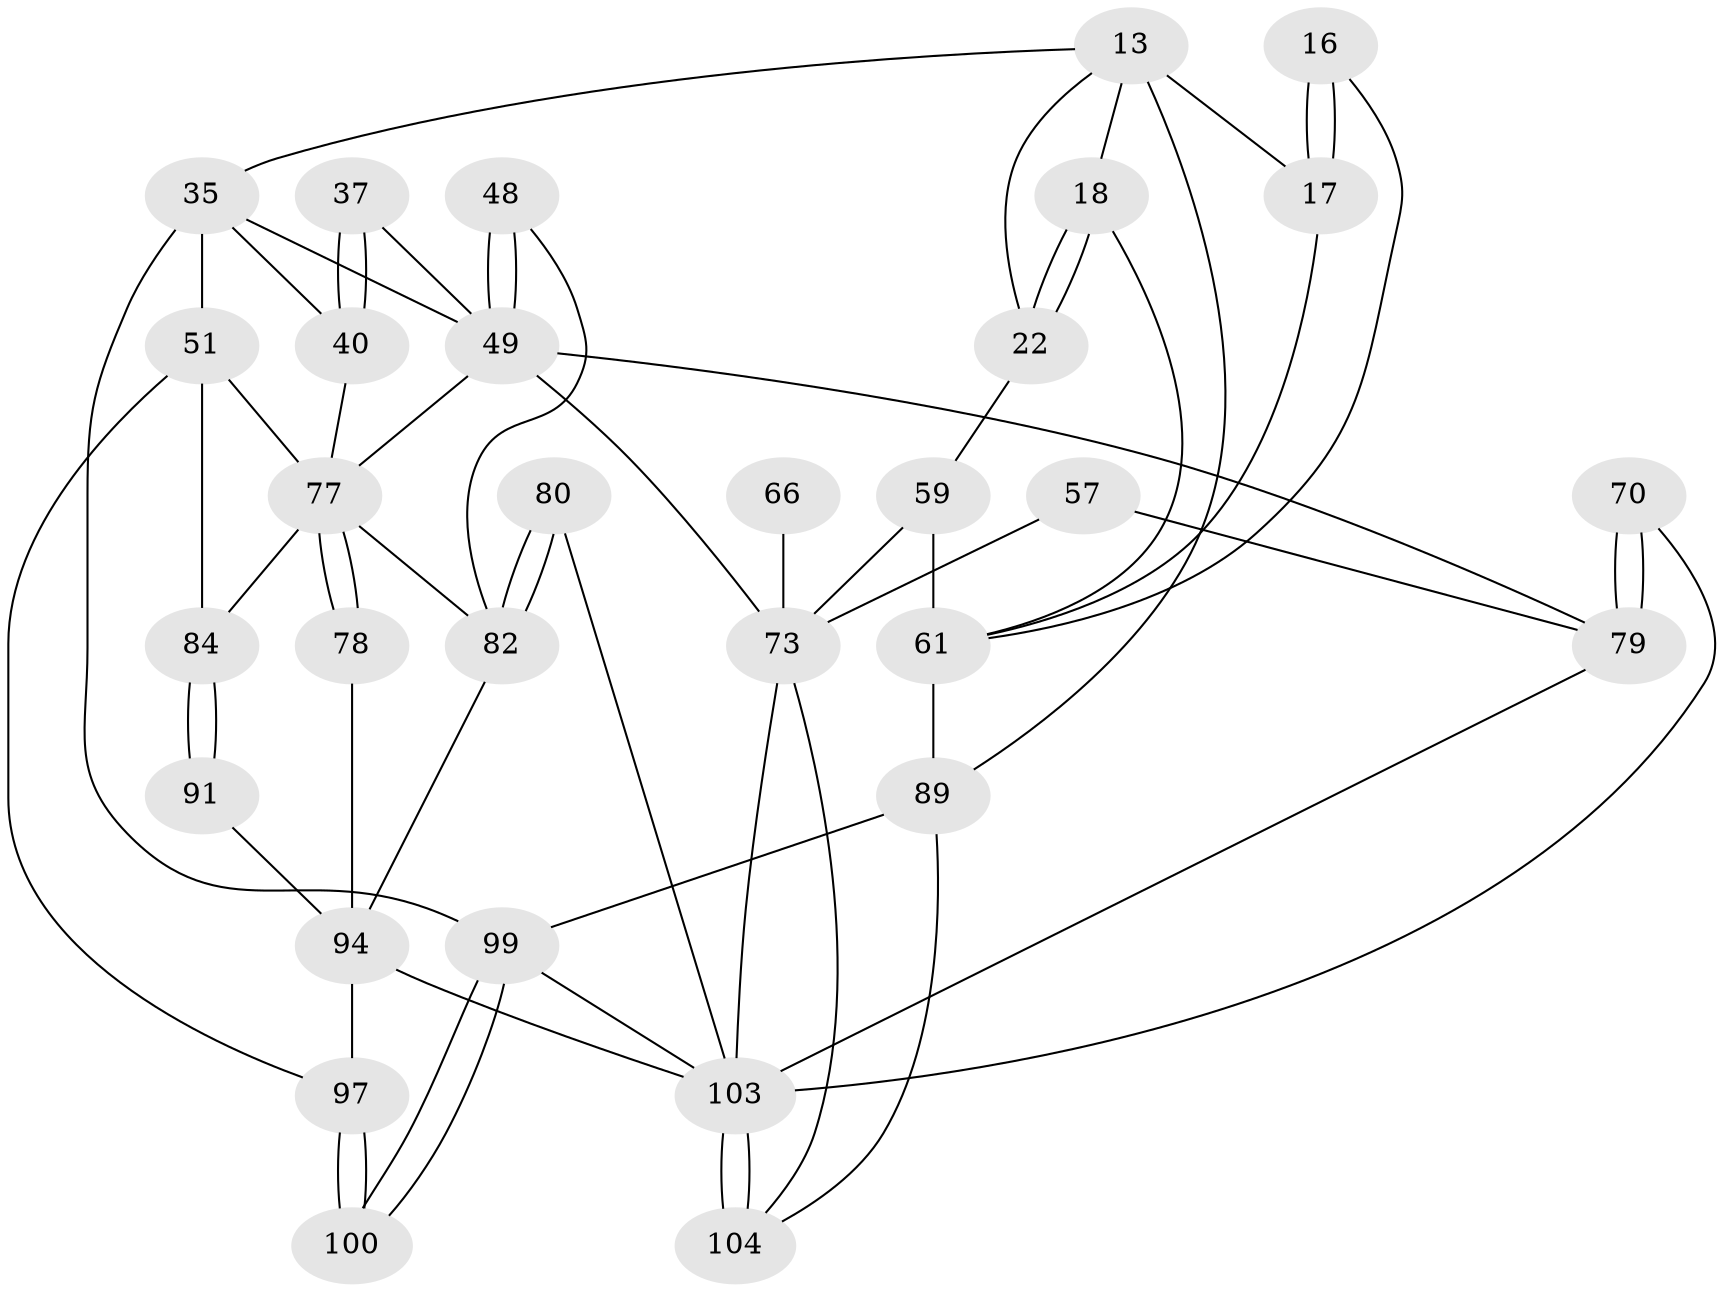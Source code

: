 // original degree distribution, {3: 0.038461538461538464, 6: 0.25, 5: 0.4807692307692308, 4: 0.23076923076923078}
// Generated by graph-tools (version 1.1) at 2025/04/03/04/25 22:04:23]
// undirected, 31 vertices, 65 edges
graph export_dot {
graph [start="1"]
  node [color=gray90,style=filled];
  13 [pos="+0.31380989012804916+0",super="+5+4+10"];
  16 [pos="+0.2193035683702204+0.16895610435415356"];
  17 [pos="+0+0.13167392274684703",super="+14+15"];
  18 [pos="+0.28944509108073274+0.19684692686293317",super="+12"];
  22 [pos="+0.3279526952638453+0.2924649188529721",super="+21+11"];
  35 [pos="+0.8481462168311422+0.4612022222402638",super="+25"];
  37 [pos="+0.7052153172913953+0.43870343125118416"];
  40 [pos="+0.7968476306406416+0.47175866821414075",super="+36+34"];
  48 [pos="+0.6107380281673529+0.6422178597302456"];
  49 [pos="+0.5905687410696498+0.6309737281757046",super="+41+45"];
  51 [pos="+1+0.6636397851273526",super="+46+50"];
  57 [pos="+0.37472402059970045+0.6565758890731358"];
  59 [pos="+0.11257532788084924+0.6980112852361365",super="+54+31+32+29"];
  61 [pos="+0+0.7156079259243059",super="+60+28"];
  66 [pos="+0.2503983607317085+0.6939145577262515"];
  70 [pos="+0.42475476257751127+0.8281575197258879"];
  73 [pos="+0.30641295018180215+0.7419542604644465",super="+69+63+62+65"];
  77 [pos="+0.8063133383363946+0.780029595931686",super="+47+74"];
  78 [pos="+0.7478763671881787+0.8695066101247922"];
  79 [pos="+0.43494166588965094+0.8300549638030019",super="+55+56"];
  80 [pos="+0.5040303882489681+0.8732406183492394"];
  82 [pos="+0.612932222951036+0.9384972785282282",super="+75+76"];
  84 [pos="+0.8308725205813896+0.7850425367922771",super="+83"];
  89 [pos="+0.057063864136410604+0.8623891642002317",super="+85+68"];
  91 [pos="+0.8920834603906599+0.8677944177126617"];
  94 [pos="+0.7298394460652483+1",super="+90+93+92"];
  97 [pos="+0.9538196005448444+0.9401757107167463",super="+96+95"];
  99 [pos="+1+1",super="+2"];
  100 [pos="+1+0.966943573801696"];
  103 [pos="+0.3482464707653167+1",super="+102+101"];
  104 [pos="+0.04215732460863909+1",super="+88+87"];
  13 -- 17 [weight=2];
  13 -- 18;
  13 -- 89;
  13 -- 35;
  13 -- 22;
  16 -- 17 [weight=2];
  16 -- 17;
  16 -- 61;
  17 -- 61;
  18 -- 22 [weight=2];
  18 -- 22;
  18 -- 61;
  22 -- 59 [weight=2];
  35 -- 40 [weight=3];
  35 -- 99 [weight=2];
  35 -- 49;
  35 -- 51 [weight=2];
  37 -- 40 [weight=2];
  37 -- 40;
  37 -- 49;
  40 -- 77;
  48 -- 49 [weight=2];
  48 -- 49;
  48 -- 82;
  49 -- 79;
  49 -- 77;
  49 -- 73;
  51 -- 84;
  51 -- 77;
  51 -- 97;
  57 -- 79;
  57 -- 73;
  59 -- 61 [weight=3];
  59 -- 73 [weight=3];
  61 -- 89 [weight=3];
  66 -- 73 [weight=3];
  70 -- 79 [weight=2];
  70 -- 79;
  70 -- 103;
  73 -- 103;
  73 -- 104;
  77 -- 78 [weight=2];
  77 -- 78;
  77 -- 84;
  77 -- 82;
  78 -- 94;
  79 -- 103;
  80 -- 82 [weight=2];
  80 -- 82;
  80 -- 103;
  82 -- 94;
  84 -- 91 [weight=2];
  84 -- 91;
  89 -- 99 [weight=2];
  89 -- 104 [weight=2];
  91 -- 94;
  94 -- 97 [weight=2];
  94 -- 103;
  97 -- 100 [weight=2];
  97 -- 100;
  99 -- 100;
  99 -- 100;
  99 -- 103;
  103 -- 104 [weight=3];
  103 -- 104;
}
